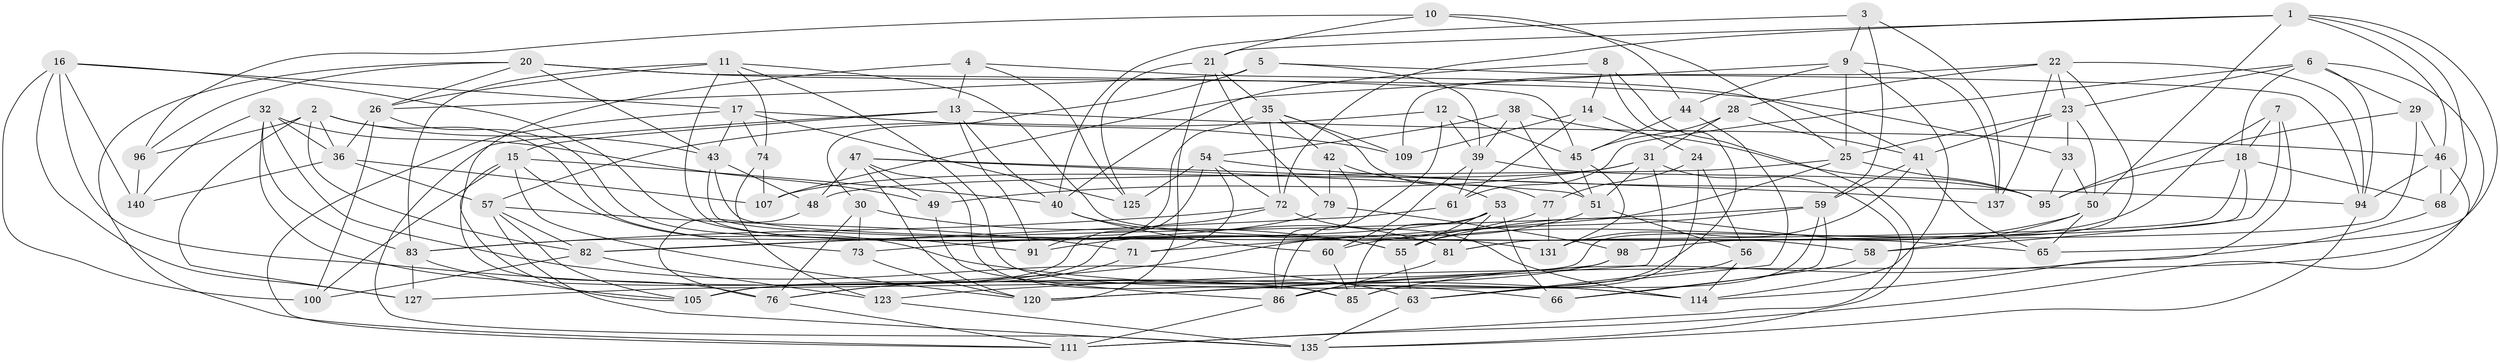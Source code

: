 // original degree distribution, {4: 1.0}
// Generated by graph-tools (version 1.1) at 2025/42/03/06/25 10:42:22]
// undirected, 91 vertices, 231 edges
graph export_dot {
graph [start="1"]
  node [color=gray90,style=filled];
  1 [super="+128"];
  2 [super="+19"];
  3;
  4;
  5;
  6 [super="+69"];
  7;
  8;
  9 [super="+34"];
  10;
  11 [super="+84"];
  12;
  13 [super="+134"];
  14;
  15 [super="+52"];
  16 [super="+78"];
  17 [super="+75"];
  18 [super="+64"];
  20 [super="+37"];
  21 [super="+104"];
  22 [super="+101"];
  23 [super="+27"];
  24;
  25 [super="+117"];
  26 [super="+115"];
  28;
  29;
  30;
  31 [super="+116"];
  32 [super="+102"];
  33;
  35 [super="+88"];
  36 [super="+121"];
  38;
  39 [super="+89"];
  40 [super="+92"];
  41 [super="+133"];
  42;
  43 [super="+87"];
  44;
  45 [super="+70"];
  46 [super="+106"];
  47 [super="+119"];
  48;
  49;
  50 [super="+93"];
  51 [super="+67"];
  53 [super="+80"];
  54 [super="+97"];
  55 [super="+99"];
  56;
  57 [super="+62"];
  58;
  59 [super="+126"];
  60;
  61;
  63 [super="+138"];
  65;
  66;
  68;
  71;
  72 [super="+90"];
  73;
  74;
  76 [super="+118"];
  77;
  79;
  81 [super="+122"];
  82 [super="+113"];
  83 [super="+112"];
  85 [super="+110"];
  86 [super="+108"];
  91;
  94 [super="+103"];
  95 [super="+132"];
  96;
  98;
  100;
  105 [super="+124"];
  107;
  109;
  111 [super="+136"];
  114 [super="+129"];
  120 [super="+130"];
  123;
  125;
  127;
  131;
  135 [super="+139"];
  137;
  140;
  1 -- 72;
  1 -- 68;
  1 -- 65;
  1 -- 50;
  1 -- 46;
  1 -- 21;
  2 -- 127;
  2 -- 82;
  2 -- 96;
  2 -- 73;
  2 -- 36;
  2 -- 43;
  3 -- 137;
  3 -- 9;
  3 -- 40;
  3 -- 59;
  4 -- 41;
  4 -- 125;
  4 -- 13;
  4 -- 76;
  5 -- 26;
  5 -- 30;
  5 -- 39;
  5 -- 94;
  6 -- 18;
  6 -- 29;
  6 -- 61;
  6 -- 94;
  6 -- 123;
  6 -- 23;
  7 -- 58;
  7 -- 18;
  7 -- 55;
  7 -- 114;
  8 -- 14;
  8 -- 40;
  8 -- 86;
  8 -- 135;
  9 -- 25;
  9 -- 114;
  9 -- 137;
  9 -- 107;
  9 -- 44;
  10 -- 44;
  10 -- 25;
  10 -- 21;
  10 -- 96;
  11 -- 114;
  11 -- 83;
  11 -- 65;
  11 -- 81;
  11 -- 74;
  11 -- 26;
  12 -- 57;
  12 -- 39;
  12 -- 86;
  12 -- 45;
  13 -- 135;
  13 -- 91;
  13 -- 15;
  13 -- 46;
  13 -- 40;
  14 -- 109;
  14 -- 24;
  14 -- 61;
  15 -- 105;
  15 -- 114;
  15 -- 100;
  15 -- 120;
  15 -- 40;
  16 -- 140;
  16 -- 66;
  16 -- 55;
  16 -- 17;
  16 -- 100;
  16 -- 127;
  17 -- 43;
  17 -- 109;
  17 -- 74;
  17 -- 125;
  17 -- 111;
  18 -- 98;
  18 -- 81;
  18 -- 68;
  18 -- 95;
  20 -- 96;
  20 -- 26;
  20 -- 33;
  20 -- 45;
  20 -- 111;
  20 -- 43;
  21 -- 125;
  21 -- 120;
  21 -- 35;
  21 -- 79;
  22 -- 94;
  22 -- 109;
  22 -- 23;
  22 -- 137;
  22 -- 28;
  22 -- 127;
  23 -- 25;
  23 -- 33;
  23 -- 50;
  23 -- 41;
  24 -- 56;
  24 -- 77;
  24 -- 85;
  25 -- 71;
  25 -- 48;
  25 -- 95;
  26 -- 100;
  26 -- 91;
  26 -- 36;
  28 -- 31;
  28 -- 41;
  28 -- 45;
  29 -- 46;
  29 -- 95;
  29 -- 81;
  30 -- 73;
  30 -- 55;
  30 -- 76;
  31 -- 120;
  31 -- 49;
  31 -- 107;
  31 -- 111;
  31 -- 51;
  32 -- 85;
  32 -- 83;
  32 -- 140;
  32 -- 49;
  32 -- 36;
  32 -- 63;
  33 -- 50;
  33 -- 95;
  35 -- 109;
  35 -- 91;
  35 -- 72;
  35 -- 42;
  35 -- 77;
  36 -- 57;
  36 -- 140;
  36 -- 107;
  38 -- 95;
  38 -- 39;
  38 -- 54;
  38 -- 51;
  39 -- 60;
  39 -- 95;
  39 -- 61;
  40 -- 60;
  40 -- 81;
  41 -- 131;
  41 -- 65;
  41 -- 59;
  42 -- 53;
  42 -- 79;
  42 -- 86;
  43 -- 58;
  43 -- 48;
  43 -- 131;
  44 -- 45;
  44 -- 63;
  45 -- 51;
  45 -- 131;
  46 -- 68;
  46 -- 111;
  46 -- 94;
  47 -- 49;
  47 -- 51;
  47 -- 120;
  47 -- 48;
  47 -- 137;
  47 -- 85;
  48 -- 76;
  49 -- 86;
  50 -- 58;
  50 -- 55;
  50 -- 65;
  51 -- 56;
  51 -- 76;
  53 -- 81;
  53 -- 73;
  53 -- 66;
  53 -- 85;
  53 -- 55;
  54 -- 71;
  54 -- 94;
  54 -- 72;
  54 -- 105;
  54 -- 125;
  55 -- 63;
  56 -- 63;
  56 -- 114;
  57 -- 71;
  57 -- 105;
  57 -- 135;
  57 -- 82;
  58 -- 66;
  59 -- 60;
  59 -- 82;
  59 -- 66;
  59 -- 63;
  60 -- 85;
  61 -- 82;
  63 -- 135;
  68 -- 85;
  71 -- 76;
  72 -- 105;
  72 -- 83;
  72 -- 114;
  73 -- 120;
  74 -- 107;
  74 -- 123;
  76 -- 111;
  77 -- 91;
  77 -- 131;
  79 -- 98;
  79 -- 83;
  81 -- 86;
  82 -- 123;
  82 -- 100;
  83 -- 105;
  83 -- 127;
  86 -- 111;
  94 -- 135;
  96 -- 140;
  98 -- 120;
  98 -- 105;
  123 -- 135;
}
